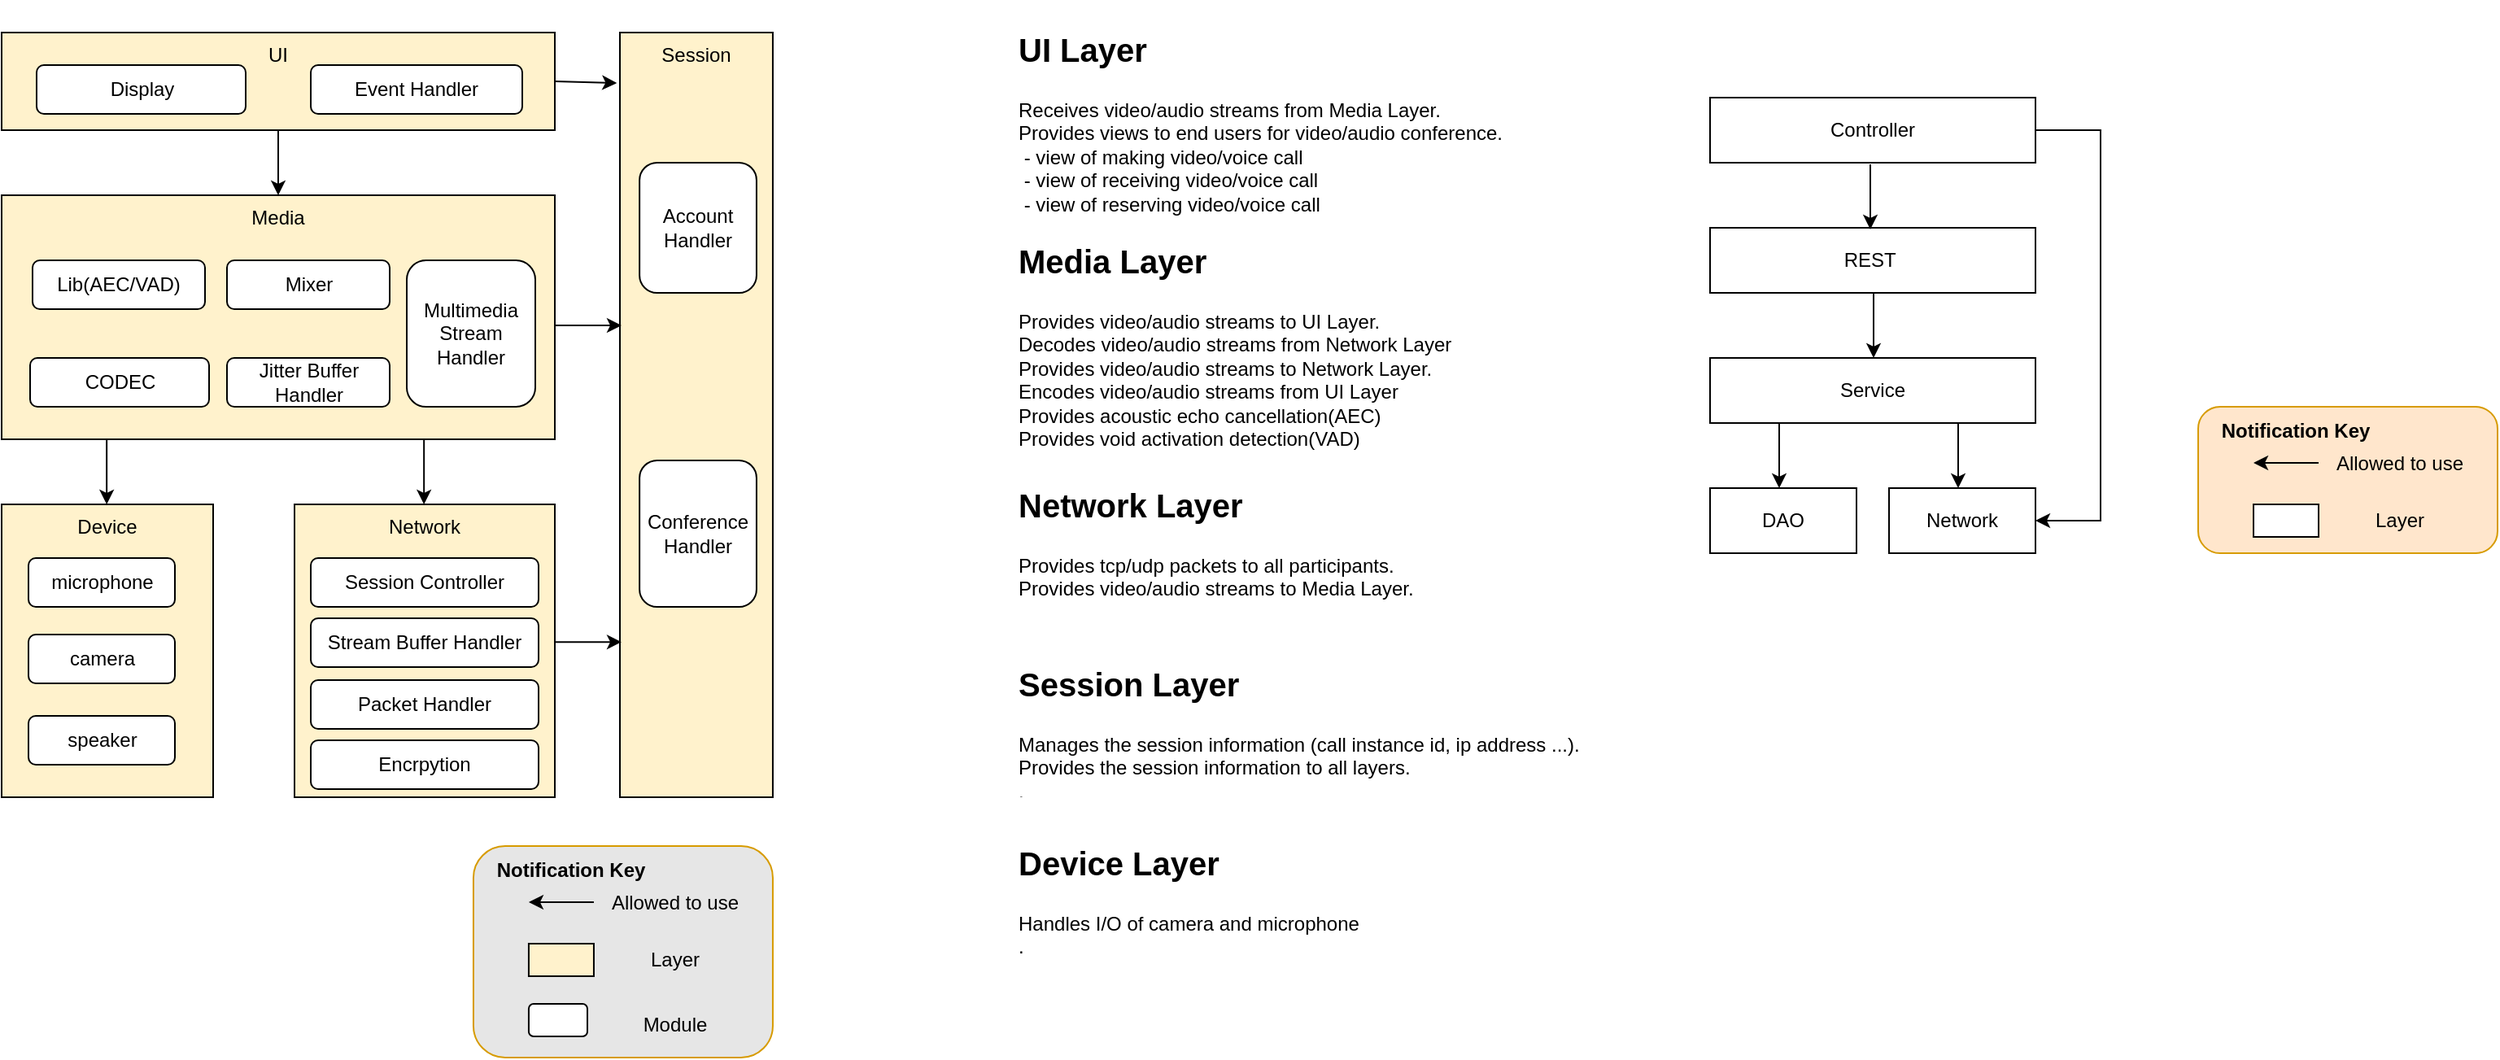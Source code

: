 <mxfile version="21.5.0" type="device">
  <diagram id="JKcTHNOaefxm8sa3Ge9K" name="페이지-9">
    <mxGraphModel dx="2587" dy="828" grid="1" gridSize="10" guides="1" tooltips="1" connect="1" arrows="1" fold="1" page="1" pageScale="1" pageWidth="1169" pageHeight="827" math="0" shadow="0">
      <root>
        <mxCell id="0" />
        <mxCell id="1" parent="0" />
        <mxCell id="uD4G801vqj4AxjOlBBEP-1" value="Network" style="rounded=0;whiteSpace=wrap;html=1;verticalAlign=top;fillColor=#FFF2CC;" vertex="1" parent="1">
          <mxGeometry x="90" y="330" width="160" height="180" as="geometry" />
        </mxCell>
        <mxCell id="uD4G801vqj4AxjOlBBEP-2" value="Device" style="rounded=0;whiteSpace=wrap;html=1;verticalAlign=top;fillColor=#FFF2CC;" vertex="1" parent="1">
          <mxGeometry x="-90" y="330" width="130" height="180" as="geometry" />
        </mxCell>
        <mxCell id="9LIeiS9CzDMabdsBXYsp-57" value="Device" style="rounded=0;whiteSpace=wrap;html=1;verticalAlign=top;fillColor=#FFF2CC;" vertex="1" parent="1">
          <mxGeometry x="-90" y="330" width="130" height="180" as="geometry" />
        </mxCell>
        <mxCell id="9LIeiS9CzDMabdsBXYsp-1" value="" style="rounded=1;whiteSpace=wrap;html=1;fillColor=#E6E6E6;strokeColor=#d79b00;" vertex="1" parent="1">
          <mxGeometry x="199.97" y="540" width="184" height="130" as="geometry" />
        </mxCell>
        <mxCell id="9LIeiS9CzDMabdsBXYsp-3" value="Session" style="rounded=0;whiteSpace=wrap;html=1;verticalAlign=top;fillColor=#FFF2CC;" vertex="1" parent="1">
          <mxGeometry x="290" y="40" width="93.97" height="470" as="geometry" />
        </mxCell>
        <mxCell id="9LIeiS9CzDMabdsBXYsp-4" value="Media" style="rounded=0;whiteSpace=wrap;html=1;verticalAlign=top;fillColor=#FFF2CC;" vertex="1" parent="1">
          <mxGeometry x="-90" y="140" width="340" height="150" as="geometry" />
        </mxCell>
        <mxCell id="9LIeiS9CzDMabdsBXYsp-5" value="UI" style="rounded=0;whiteSpace=wrap;html=1;verticalAlign=top;fillColor=#FFF2CC;" vertex="1" parent="1">
          <mxGeometry x="-90" y="40" width="340" height="60" as="geometry" />
        </mxCell>
        <mxCell id="9LIeiS9CzDMabdsBXYsp-11" value="&lt;h1&gt;&lt;font style=&quot;font-size: 20px;&quot;&gt;UI Layer&lt;/font&gt;&lt;/h1&gt;&lt;div&gt;Receives video/audio streams from Media Layer.&lt;br&gt;&lt;/div&gt;&lt;div&gt;Provides views to end users for video/audio conference.&lt;/div&gt;&lt;div&gt;&lt;span style=&quot;background-color: initial;&quot;&gt;&amp;nbsp;- view of making video/voice call&lt;/span&gt;&lt;br&gt;&lt;/div&gt;&lt;div&gt;&amp;nbsp;- view of receiving video/voice call&lt;/div&gt;&lt;div&gt;&amp;nbsp;- view of reserving video/voice call&lt;br&gt;&lt;/div&gt;&lt;div&gt;&lt;br&gt;&lt;/div&gt;" style="text;html=1;strokeColor=none;fillColor=none;spacing=5;spacingTop=-20;whiteSpace=wrap;overflow=hidden;rounded=0;" vertex="1" parent="1">
          <mxGeometry x="530" y="30" width="360" height="130" as="geometry" />
        </mxCell>
        <mxCell id="9LIeiS9CzDMabdsBXYsp-12" value="&lt;h1&gt;&lt;font style=&quot;font-size: 20px;&quot;&gt;Network Layer&lt;/font&gt;&lt;/h1&gt;&lt;div&gt;Provides tcp/udp packets to all participants.&lt;/div&gt;&lt;div&gt;&lt;span style=&quot;background-color: initial;&quot;&gt;Provides video/audio streams to Media Layer.&lt;/span&gt;&lt;/div&gt;" style="text;html=1;strokeColor=none;fillColor=none;spacing=5;spacingTop=-20;whiteSpace=wrap;overflow=hidden;rounded=0;" vertex="1" parent="1">
          <mxGeometry x="530" y="310" width="360" height="90" as="geometry" />
        </mxCell>
        <mxCell id="9LIeiS9CzDMabdsBXYsp-13" value="&lt;h1&gt;&lt;font style=&quot;font-size: 20px;&quot;&gt;Media Layer&lt;/font&gt;&lt;/h1&gt;&lt;div&gt;Provides video/audio streams to UI Layer.&lt;/div&gt;&lt;div&gt;Decodes video/audio streams from Network Layer&lt;/div&gt;&lt;div&gt;Provides video/audio streams to Network Layer.&lt;br&gt;&lt;/div&gt;&lt;div&gt;Encodes video/audio streams from UI Layer&lt;/div&gt;&lt;div&gt;Provides acoustic echo cancellation(AEC)&lt;/div&gt;&lt;div&gt;Provides void activation detection(VAD)&lt;/div&gt;&lt;div&gt;&amp;nbsp;-&amp;nbsp;&amp;nbsp;&lt;/div&gt;" style="text;html=1;strokeColor=none;fillColor=none;spacing=5;spacingTop=-20;whiteSpace=wrap;overflow=hidden;rounded=0;" vertex="1" parent="1">
          <mxGeometry x="530" y="160" width="360" height="140" as="geometry" />
        </mxCell>
        <mxCell id="9LIeiS9CzDMabdsBXYsp-14" value="&lt;h1&gt;&lt;font style=&quot;font-size: 20px;&quot;&gt;Session Layer&lt;/font&gt;&lt;/h1&gt;Manages the session information (call instance id, ip address ...).&lt;div&gt;Provides the session information to all layers.&lt;/div&gt;&lt;div&gt;&lt;span style=&quot;background-color: initial;&quot;&gt;.&lt;/span&gt;&lt;br&gt;&lt;/div&gt;" style="text;html=1;strokeColor=none;fillColor=none;spacing=5;spacingTop=-20;whiteSpace=wrap;overflow=hidden;rounded=0;" vertex="1" parent="1">
          <mxGeometry x="530" y="420" width="490" height="90" as="geometry" />
        </mxCell>
        <mxCell id="9LIeiS9CzDMabdsBXYsp-15" value="" style="endArrow=classic;html=1;rounded=0;" edge="1" parent="1">
          <mxGeometry width="50" height="50" relative="1" as="geometry">
            <mxPoint x="273.97" y="574.5" as="sourcePoint" />
            <mxPoint x="233.97" y="574.5" as="targetPoint" />
          </mxGeometry>
        </mxCell>
        <mxCell id="9LIeiS9CzDMabdsBXYsp-16" value="Allowed to use" style="text;html=1;strokeColor=none;fillColor=none;align=center;verticalAlign=middle;whiteSpace=wrap;rounded=0;" vertex="1" parent="1">
          <mxGeometry x="273.97" y="560" width="100" height="30" as="geometry" />
        </mxCell>
        <mxCell id="9LIeiS9CzDMabdsBXYsp-17" value="" style="rounded=0;whiteSpace=wrap;html=1;fillColor=#FFF2CC;" vertex="1" parent="1">
          <mxGeometry x="233.97" y="600" width="40" height="20" as="geometry" />
        </mxCell>
        <mxCell id="9LIeiS9CzDMabdsBXYsp-18" value="Layer" style="text;html=1;strokeColor=none;fillColor=none;align=center;verticalAlign=middle;whiteSpace=wrap;rounded=0;" vertex="1" parent="1">
          <mxGeometry x="273.97" y="595" width="100" height="30" as="geometry" />
        </mxCell>
        <mxCell id="9LIeiS9CzDMabdsBXYsp-19" value="&lt;b&gt;Notification Key&lt;/b&gt;" style="text;html=1;strokeColor=none;fillColor=none;align=center;verticalAlign=middle;whiteSpace=wrap;rounded=0;" vertex="1" parent="1">
          <mxGeometry x="209.97" y="540" width="100" height="30" as="geometry" />
        </mxCell>
        <mxCell id="9LIeiS9CzDMabdsBXYsp-22" value="Network" style="html=1;whiteSpace=wrap;" vertex="1" parent="1">
          <mxGeometry x="1070" y="320" width="90" height="40" as="geometry" />
        </mxCell>
        <mxCell id="9LIeiS9CzDMabdsBXYsp-23" value="REST&amp;nbsp;" style="html=1;whiteSpace=wrap;" vertex="1" parent="1">
          <mxGeometry x="960" y="160" width="200" height="40" as="geometry" />
        </mxCell>
        <mxCell id="9LIeiS9CzDMabdsBXYsp-24" value="DAO" style="html=1;whiteSpace=wrap;" vertex="1" parent="1">
          <mxGeometry x="960" y="320" width="90" height="40" as="geometry" />
        </mxCell>
        <mxCell id="9LIeiS9CzDMabdsBXYsp-25" value="Service" style="html=1;whiteSpace=wrap;" vertex="1" parent="1">
          <mxGeometry x="960" y="240" width="200" height="40" as="geometry" />
        </mxCell>
        <mxCell id="9LIeiS9CzDMabdsBXYsp-26" value="Controller" style="html=1;whiteSpace=wrap;" vertex="1" parent="1">
          <mxGeometry x="960" y="80" width="200" height="40" as="geometry" />
        </mxCell>
        <mxCell id="9LIeiS9CzDMabdsBXYsp-27" value="" style="rounded=1;whiteSpace=wrap;html=1;fillColor=#ffe6cc;strokeColor=#d79b00;" vertex="1" parent="1">
          <mxGeometry x="1260" y="270" width="184" height="90" as="geometry" />
        </mxCell>
        <mxCell id="9LIeiS9CzDMabdsBXYsp-28" value="" style="endArrow=classic;html=1;rounded=0;" edge="1" parent="1">
          <mxGeometry width="50" height="50" relative="1" as="geometry">
            <mxPoint x="1334" y="304.5" as="sourcePoint" />
            <mxPoint x="1294" y="304.5" as="targetPoint" />
          </mxGeometry>
        </mxCell>
        <mxCell id="9LIeiS9CzDMabdsBXYsp-29" value="Allowed to use" style="text;html=1;strokeColor=none;fillColor=none;align=center;verticalAlign=middle;whiteSpace=wrap;rounded=0;" vertex="1" parent="1">
          <mxGeometry x="1334" y="290" width="100" height="30" as="geometry" />
        </mxCell>
        <mxCell id="9LIeiS9CzDMabdsBXYsp-30" value="" style="rounded=0;whiteSpace=wrap;html=1;" vertex="1" parent="1">
          <mxGeometry x="1294" y="330" width="40" height="20" as="geometry" />
        </mxCell>
        <mxCell id="9LIeiS9CzDMabdsBXYsp-31" value="Layer" style="text;html=1;strokeColor=none;fillColor=none;align=center;verticalAlign=middle;whiteSpace=wrap;rounded=0;" vertex="1" parent="1">
          <mxGeometry x="1334" y="325" width="100" height="30" as="geometry" />
        </mxCell>
        <mxCell id="9LIeiS9CzDMabdsBXYsp-32" value="&lt;b&gt;Notification Key&lt;/b&gt;" style="text;html=1;strokeColor=none;fillColor=none;align=center;verticalAlign=middle;whiteSpace=wrap;rounded=0;" vertex="1" parent="1">
          <mxGeometry x="1270" y="270" width="100" height="30" as="geometry" />
        </mxCell>
        <mxCell id="9LIeiS9CzDMabdsBXYsp-33" value="" style="endArrow=classic;html=1;rounded=0;entryX=0.25;entryY=0;entryDx=0;entryDy=0;exitX=0.25;exitY=1;exitDx=0;exitDy=0;" edge="1" parent="1">
          <mxGeometry width="50" height="50" relative="1" as="geometry">
            <mxPoint x="1058.5" y="121" as="sourcePoint" />
            <mxPoint x="1058.5" y="161" as="targetPoint" />
          </mxGeometry>
        </mxCell>
        <mxCell id="9LIeiS9CzDMabdsBXYsp-34" value="" style="endArrow=classic;html=1;rounded=0;entryX=0.25;entryY=0;entryDx=0;entryDy=0;exitX=0.25;exitY=1;exitDx=0;exitDy=0;" edge="1" parent="1">
          <mxGeometry width="50" height="50" relative="1" as="geometry">
            <mxPoint x="1060.5" y="200" as="sourcePoint" />
            <mxPoint x="1060.5" y="240" as="targetPoint" />
          </mxGeometry>
        </mxCell>
        <mxCell id="9LIeiS9CzDMabdsBXYsp-35" value="" style="endArrow=classic;html=1;rounded=0;entryX=0.25;entryY=0;entryDx=0;entryDy=0;exitX=0.25;exitY=1;exitDx=0;exitDy=0;" edge="1" parent="1">
          <mxGeometry width="50" height="50" relative="1" as="geometry">
            <mxPoint x="1002.5" y="280" as="sourcePoint" />
            <mxPoint x="1002.5" y="320" as="targetPoint" />
          </mxGeometry>
        </mxCell>
        <mxCell id="9LIeiS9CzDMabdsBXYsp-36" value="" style="endArrow=classic;html=1;rounded=0;entryX=0.25;entryY=0;entryDx=0;entryDy=0;exitX=0.25;exitY=1;exitDx=0;exitDy=0;" edge="1" parent="1">
          <mxGeometry width="50" height="50" relative="1" as="geometry">
            <mxPoint x="1112.5" y="280" as="sourcePoint" />
            <mxPoint x="1112.5" y="320" as="targetPoint" />
          </mxGeometry>
        </mxCell>
        <mxCell id="9LIeiS9CzDMabdsBXYsp-37" value="&lt;h1&gt;&lt;font style=&quot;font-size: 20px;&quot;&gt;Device Layer&lt;/font&gt;&lt;/h1&gt;&lt;span id=&quot;docs-internal-guid-b2c25d24-7fff-db53-c3f6-2423115e5195&quot;&gt;&lt;/span&gt;Handles I/O of camera and microphone&lt;br&gt;&lt;div&gt;&lt;span style=&quot;background-color: initial;&quot;&gt;.&lt;/span&gt;&lt;br&gt;&lt;/div&gt;" style="text;html=1;strokeColor=none;fillColor=none;spacing=5;spacingTop=-20;whiteSpace=wrap;overflow=hidden;rounded=0;" vertex="1" parent="1">
          <mxGeometry x="530" y="530" width="490" height="90" as="geometry" />
        </mxCell>
        <mxCell id="9LIeiS9CzDMabdsBXYsp-38" value="" style="endArrow=classic;html=1;rounded=0;entryX=1;entryY=0.5;entryDx=0;entryDy=0;exitX=1;exitY=0.5;exitDx=0;exitDy=0;" edge="1" parent="1" source="9LIeiS9CzDMabdsBXYsp-26" target="9LIeiS9CzDMabdsBXYsp-22">
          <mxGeometry width="50" height="50" relative="1" as="geometry">
            <mxPoint x="1068.5" y="131" as="sourcePoint" />
            <mxPoint x="1068.5" y="171" as="targetPoint" />
            <Array as="points">
              <mxPoint x="1200" y="100" />
              <mxPoint x="1200" y="340" />
            </Array>
          </mxGeometry>
        </mxCell>
        <mxCell id="9LIeiS9CzDMabdsBXYsp-39" value="microphone" style="rounded=1;whiteSpace=wrap;html=1;" vertex="1" parent="1">
          <mxGeometry x="-73.5" y="363" width="90" height="30" as="geometry" />
        </mxCell>
        <mxCell id="9LIeiS9CzDMabdsBXYsp-43" value="Jitter Buffer Handler" style="rounded=1;whiteSpace=wrap;html=1;" vertex="1" parent="1">
          <mxGeometry x="48.5" y="240" width="100" height="30" as="geometry" />
        </mxCell>
        <mxCell id="9LIeiS9CzDMabdsBXYsp-44" value="CODEC" style="rounded=1;whiteSpace=wrap;html=1;" vertex="1" parent="1">
          <mxGeometry x="-72.5" y="240" width="110" height="30" as="geometry" />
        </mxCell>
        <mxCell id="9LIeiS9CzDMabdsBXYsp-47" value="Lib(AEC/VAD)" style="rounded=1;whiteSpace=wrap;html=1;" vertex="1" parent="1">
          <mxGeometry x="-71" y="180" width="106" height="30" as="geometry" />
        </mxCell>
        <mxCell id="9LIeiS9CzDMabdsBXYsp-52" value="Mixer" style="rounded=1;whiteSpace=wrap;html=1;" vertex="1" parent="1">
          <mxGeometry x="48.5" y="180" width="100" height="30" as="geometry" />
        </mxCell>
        <mxCell id="9LIeiS9CzDMabdsBXYsp-55" value="Multimedia Stream Handler" style="rounded=1;whiteSpace=wrap;html=1;" vertex="1" parent="1">
          <mxGeometry x="159" y="180" width="79" height="90" as="geometry" />
        </mxCell>
        <mxCell id="9LIeiS9CzDMabdsBXYsp-56" value="Network" style="rounded=0;whiteSpace=wrap;html=1;verticalAlign=top;fillColor=#FFF2CC;" vertex="1" parent="1">
          <mxGeometry x="90" y="330" width="160" height="180" as="geometry" />
        </mxCell>
        <mxCell id="9LIeiS9CzDMabdsBXYsp-61" value="camera" style="rounded=1;whiteSpace=wrap;html=1;" vertex="1" parent="1">
          <mxGeometry x="-73.5" y="410" width="90" height="30" as="geometry" />
        </mxCell>
        <mxCell id="uD3vxYXv8AtufA1qNKt_-1" value="Account&lt;br&gt;Handler" style="rounded=1;whiteSpace=wrap;html=1;" vertex="1" parent="1">
          <mxGeometry x="302.06" y="120" width="71.91" height="80" as="geometry" />
        </mxCell>
        <mxCell id="uD3vxYXv8AtufA1qNKt_-2" value="Session Controller" style="rounded=1;whiteSpace=wrap;html=1;" vertex="1" parent="1">
          <mxGeometry x="100" y="363" width="140" height="30" as="geometry" />
        </mxCell>
        <mxCell id="uD3vxYXv8AtufA1qNKt_-3" value="Stream Buffer Handler" style="rounded=1;whiteSpace=wrap;html=1;" vertex="1" parent="1">
          <mxGeometry x="100" y="400" width="140" height="30" as="geometry" />
        </mxCell>
        <mxCell id="uD3vxYXv8AtufA1qNKt_-4" value="Packet Handler" style="rounded=1;whiteSpace=wrap;html=1;" vertex="1" parent="1">
          <mxGeometry x="100" y="438" width="140" height="30" as="geometry" />
        </mxCell>
        <mxCell id="uD3vxYXv8AtufA1qNKt_-5" value="Encrpytion" style="rounded=1;whiteSpace=wrap;html=1;" vertex="1" parent="1">
          <mxGeometry x="100" y="475" width="140" height="30" as="geometry" />
        </mxCell>
        <mxCell id="uD3vxYXv8AtufA1qNKt_-7" value="Conference Handler" style="rounded=1;whiteSpace=wrap;html=1;" vertex="1" parent="1">
          <mxGeometry x="302.06" y="303" width="71.91" height="90" as="geometry" />
        </mxCell>
        <mxCell id="uD3vxYXv8AtufA1qNKt_-8" value="speaker" style="rounded=1;whiteSpace=wrap;html=1;" vertex="1" parent="1">
          <mxGeometry x="-73.5" y="460" width="90" height="30" as="geometry" />
        </mxCell>
        <mxCell id="Kud_cJ_gswEyPKbrpL_g-1" value="Display" style="rounded=1;whiteSpace=wrap;html=1;" vertex="1" parent="1">
          <mxGeometry x="-68.5" y="60" width="128.5" height="30" as="geometry" />
        </mxCell>
        <mxCell id="Kud_cJ_gswEyPKbrpL_g-2" value="Event Handler" style="rounded=1;whiteSpace=wrap;html=1;" vertex="1" parent="1">
          <mxGeometry x="100" y="60" width="130" height="30" as="geometry" />
        </mxCell>
        <mxCell id="Kud_cJ_gswEyPKbrpL_g-3" value="" style="rounded=1;whiteSpace=wrap;html=1;" vertex="1" parent="1">
          <mxGeometry x="233.97" y="637" width="36.03" height="20" as="geometry" />
        </mxCell>
        <mxCell id="Kud_cJ_gswEyPKbrpL_g-4" value="Module" style="text;html=1;strokeColor=none;fillColor=none;align=center;verticalAlign=middle;whiteSpace=wrap;rounded=0;" vertex="1" parent="1">
          <mxGeometry x="273.97" y="635" width="100" height="30" as="geometry" />
        </mxCell>
        <mxCell id="Kud_cJ_gswEyPKbrpL_g-5" value="" style="endArrow=classic;html=1;rounded=0;exitX=0.5;exitY=1;exitDx=0;exitDy=0;" edge="1" parent="1" source="9LIeiS9CzDMabdsBXYsp-5" target="9LIeiS9CzDMabdsBXYsp-4">
          <mxGeometry width="50" height="50" relative="1" as="geometry">
            <mxPoint x="370" y="350" as="sourcePoint" />
            <mxPoint x="420" y="300" as="targetPoint" />
          </mxGeometry>
        </mxCell>
        <mxCell id="Kud_cJ_gswEyPKbrpL_g-6" value="" style="endArrow=classic;html=1;rounded=0;exitX=0.5;exitY=1;exitDx=0;exitDy=0;" edge="1" parent="1">
          <mxGeometry width="50" height="50" relative="1" as="geometry">
            <mxPoint x="169.58" y="290" as="sourcePoint" />
            <mxPoint x="169.58" y="330" as="targetPoint" />
          </mxGeometry>
        </mxCell>
        <mxCell id="Kud_cJ_gswEyPKbrpL_g-7" value="" style="endArrow=classic;html=1;rounded=0;exitX=0.5;exitY=1;exitDx=0;exitDy=0;" edge="1" parent="1">
          <mxGeometry width="50" height="50" relative="1" as="geometry">
            <mxPoint x="-25.42" y="290" as="sourcePoint" />
            <mxPoint x="-25.42" y="330" as="targetPoint" />
          </mxGeometry>
        </mxCell>
        <mxCell id="Kud_cJ_gswEyPKbrpL_g-8" value="" style="endArrow=classic;html=1;rounded=0;exitX=1;exitY=0.5;exitDx=0;exitDy=0;entryX=-0.02;entryY=0.066;entryDx=0;entryDy=0;entryPerimeter=0;" edge="1" parent="1" source="9LIeiS9CzDMabdsBXYsp-5" target="9LIeiS9CzDMabdsBXYsp-3">
          <mxGeometry width="50" height="50" relative="1" as="geometry">
            <mxPoint x="90" y="110" as="sourcePoint" />
            <mxPoint x="90" y="150" as="targetPoint" />
          </mxGeometry>
        </mxCell>
        <mxCell id="Kud_cJ_gswEyPKbrpL_g-9" value="" style="endArrow=classic;html=1;rounded=0;entryX=-0.02;entryY=0.066;entryDx=0;entryDy=0;entryPerimeter=0;" edge="1" parent="1">
          <mxGeometry width="50" height="50" relative="1" as="geometry">
            <mxPoint x="250" y="220" as="sourcePoint" />
            <mxPoint x="291" y="220" as="targetPoint" />
          </mxGeometry>
        </mxCell>
        <mxCell id="Kud_cJ_gswEyPKbrpL_g-11" value="" style="endArrow=classic;html=1;rounded=0;entryX=-0.02;entryY=0.066;entryDx=0;entryDy=0;entryPerimeter=0;" edge="1" parent="1">
          <mxGeometry width="50" height="50" relative="1" as="geometry">
            <mxPoint x="250" y="414.58" as="sourcePoint" />
            <mxPoint x="291" y="414.58" as="targetPoint" />
          </mxGeometry>
        </mxCell>
      </root>
    </mxGraphModel>
  </diagram>
</mxfile>
